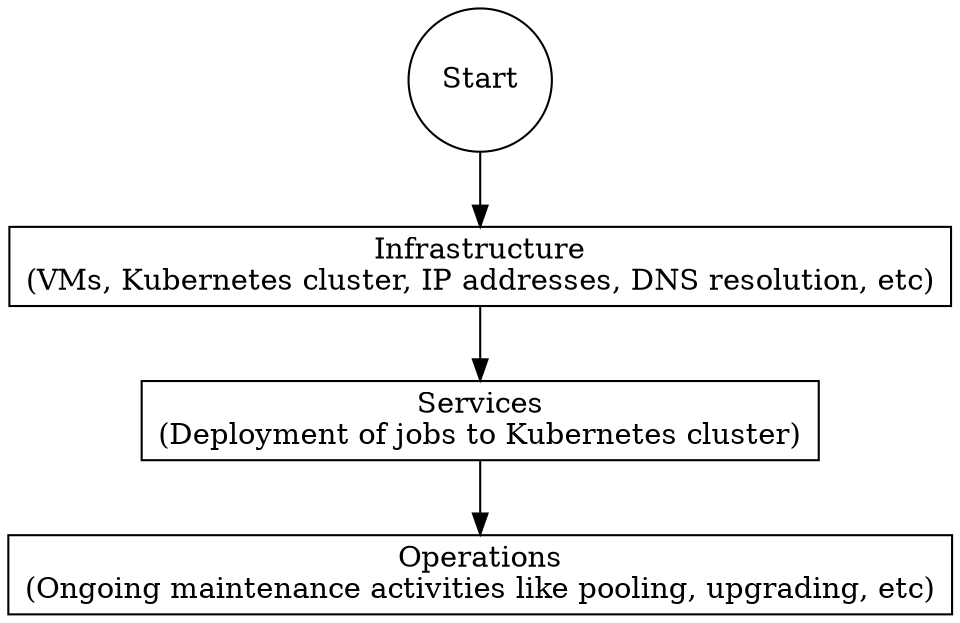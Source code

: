 digraph {
  node [shape=box,fillcolor=white,style=filled]

  Start -> Infrastructure -> Services -> Operations

  Start [shape=circle]
  Infrastructure [label="Infrastructure\n(VMs, Kubernetes cluster, IP addresses, DNS resolution, etc)"]
  Services [label="Services\n(Deployment of jobs to Kubernetes cluster)"]
  Operations [label="Operations\n(Ongoing maintenance activities like pooling, upgrading, etc)"]
}
